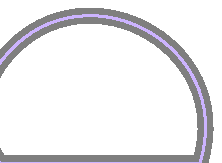 %------------------------------------------------------------------------------
% sample.mp
% This sample MetaPost file is provided just as a convenience for testing the
% operation of the MetaPost.plist CLM file. Open this file in BBEdit and verify
% that it is getting syntax-colored and generally "understood" by BBEdit as a
% MetaPost file.
%------------------------------------------------------------------------------

%--- Automatic figure numbering ---
% Use `nextfig` instead of `beginfig(n)` to automatically get figures numbered
% consecutively starting from 0.
fignum:=-1;

def nextfig =
	fignum:=fignum+1;
	beginfig(fignum);
enddef;


% Variables for fill/stroke macros
color fillcolor, strokecolor;
pen strokepen;
numeric strokewidth;

fillcolor := white;
strokecolor := black;
strokepen := pencircle;
strokewidth := 1pt;

%--- fillstroke(p) ---
% Fills path p with fillcolor and strokes it with strokecolor using
% strokepen of width strokewidth.
vardef fillstroke (expr p) =
	fill p withcolor fillcolor;
	draw p withpen strokepen scaled strokewidth withcolor strokecolor;
enddef;

%--- doublestroke(p,wd_out,wd_in) ---
% Draws path p twice, first with strokecolor using strokepen scaled wd_out,
% then with fillcolor using strokepen scaled wd_in.
vardef doublestroke (expr p, wd_out, wd_in) =
	draw p withpen strokepen scaled wd_out withcolor strokecolor;
	draw p withpen pencircle scaled wd_in withcolor fillcolor;
enddef;


%----- FIGURES BEGIN HERE -----

beginfig(7) ;
	draw unitsquare xscaled 2in yscaled 15mm withpen pencircle scaled 2pt;
endfig;


nextfig;
	path p;
	save strokecolor; color strokecolor;
	fillcolor:=(.8, .7, 1);
	p := (origin--(1,0)..(0,.5)..cycle) scaled 1in;
	strokecolor := .5white;
	doublestroke (p, 2mm, 1pt);
endfig;


beginfig(8);
	fillstroke(fullcircle xscaled 2in yscaled 1in);
endfig;

end.
